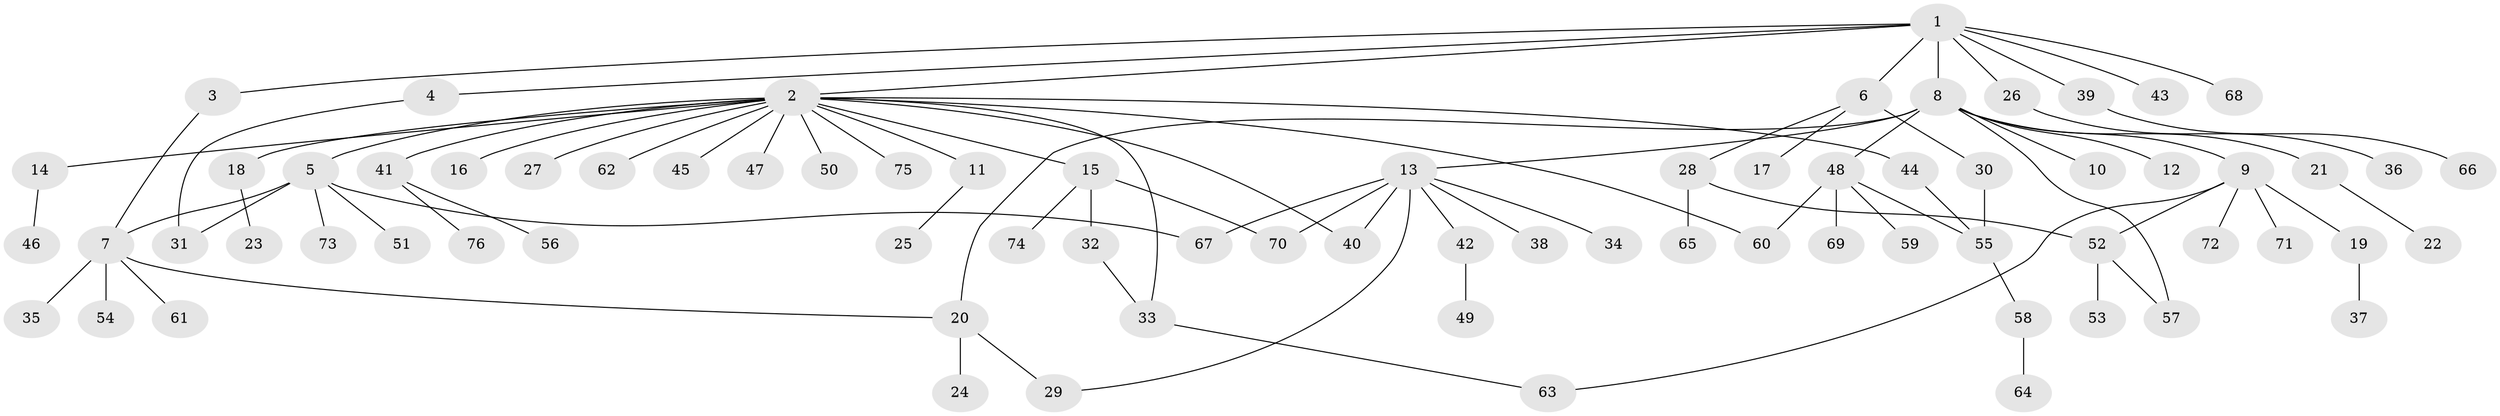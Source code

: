 // Generated by graph-tools (version 1.1) at 2025/35/03/09/25 02:35:45]
// undirected, 76 vertices, 89 edges
graph export_dot {
graph [start="1"]
  node [color=gray90,style=filled];
  1;
  2;
  3;
  4;
  5;
  6;
  7;
  8;
  9;
  10;
  11;
  12;
  13;
  14;
  15;
  16;
  17;
  18;
  19;
  20;
  21;
  22;
  23;
  24;
  25;
  26;
  27;
  28;
  29;
  30;
  31;
  32;
  33;
  34;
  35;
  36;
  37;
  38;
  39;
  40;
  41;
  42;
  43;
  44;
  45;
  46;
  47;
  48;
  49;
  50;
  51;
  52;
  53;
  54;
  55;
  56;
  57;
  58;
  59;
  60;
  61;
  62;
  63;
  64;
  65;
  66;
  67;
  68;
  69;
  70;
  71;
  72;
  73;
  74;
  75;
  76;
  1 -- 2;
  1 -- 3;
  1 -- 4;
  1 -- 6;
  1 -- 8;
  1 -- 26;
  1 -- 39;
  1 -- 43;
  1 -- 68;
  2 -- 5;
  2 -- 11;
  2 -- 14;
  2 -- 15;
  2 -- 16;
  2 -- 18;
  2 -- 27;
  2 -- 33;
  2 -- 40;
  2 -- 41;
  2 -- 44;
  2 -- 45;
  2 -- 47;
  2 -- 50;
  2 -- 60;
  2 -- 62;
  2 -- 75;
  3 -- 7;
  4 -- 31;
  5 -- 7;
  5 -- 31;
  5 -- 51;
  5 -- 67;
  5 -- 73;
  6 -- 17;
  6 -- 28;
  6 -- 30;
  7 -- 20;
  7 -- 35;
  7 -- 54;
  7 -- 61;
  8 -- 9;
  8 -- 10;
  8 -- 12;
  8 -- 13;
  8 -- 20;
  8 -- 21;
  8 -- 48;
  8 -- 57;
  9 -- 19;
  9 -- 52;
  9 -- 63;
  9 -- 71;
  9 -- 72;
  11 -- 25;
  13 -- 29;
  13 -- 34;
  13 -- 38;
  13 -- 40;
  13 -- 42;
  13 -- 67;
  13 -- 70;
  14 -- 46;
  15 -- 32;
  15 -- 70;
  15 -- 74;
  18 -- 23;
  19 -- 37;
  20 -- 24;
  20 -- 29;
  21 -- 22;
  26 -- 36;
  28 -- 52;
  28 -- 65;
  30 -- 55;
  32 -- 33;
  33 -- 63;
  39 -- 66;
  41 -- 56;
  41 -- 76;
  42 -- 49;
  44 -- 55;
  48 -- 55;
  48 -- 59;
  48 -- 60;
  48 -- 69;
  52 -- 53;
  52 -- 57;
  55 -- 58;
  58 -- 64;
}
